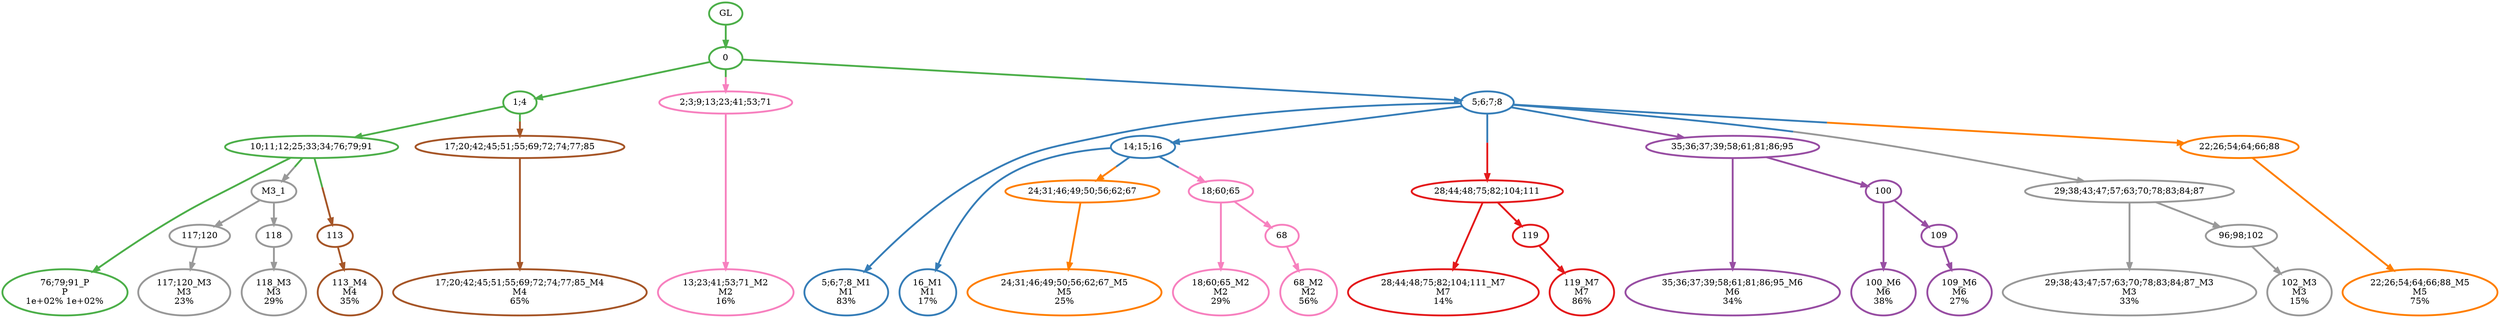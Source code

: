 digraph T {
	{
		rank=same
		37 [penwidth=3,colorscheme=set19,color=3,label="76;79;91_P\nP\n1e+02% 1e+02%"]
		36 [penwidth=3,colorscheme=set19,color=2,label="5;6;7;8_M1\nM1\n83%"]
		34 [penwidth=3,colorscheme=set19,color=2,label="16_M1\nM1\n17%"]
		33 [penwidth=3,colorscheme=set19,color=8,label="13;23;41;53;71_M2\nM2\n16%"]
		32 [penwidth=3,colorscheme=set19,color=8,label="18;60;65_M2\nM2\n29%"]
		30 [penwidth=3,colorscheme=set19,color=8,label="68_M2\nM2\n56%"]
		28 [penwidth=3,colorscheme=set19,color=9,label="117;120_M3\nM3\n23%"]
		26 [penwidth=3,colorscheme=set19,color=9,label="118_M3\nM3\n29%"]
		25 [penwidth=3,colorscheme=set19,color=9,label="29;38;43;47;57;63;70;78;83;84;87_M3\nM3\n33%"]
		23 [penwidth=3,colorscheme=set19,color=9,label="102_M3\nM3\n15%"]
		22 [penwidth=3,colorscheme=set19,color=7,label="113_M4\nM4\n35%"]
		21 [penwidth=3,colorscheme=set19,color=7,label="17;20;42;45;51;55;69;72;74;77;85_M4\nM4\n65%"]
		20 [penwidth=3,colorscheme=set19,color=5,label="24;31;46;49;50;56;62;67_M5\nM5\n25%"]
		19 [penwidth=3,colorscheme=set19,color=5,label="22;26;54;64;66;88_M5\nM5\n75%"]
		18 [penwidth=3,colorscheme=set19,color=4,label="35;36;37;39;58;61;81;86;95_M6\nM6\n34%"]
		16 [penwidth=3,colorscheme=set19,color=4,label="100_M6\nM6\n38%"]
		14 [penwidth=3,colorscheme=set19,color=4,label="109_M6\nM6\n27%"]
		13 [penwidth=3,colorscheme=set19,color=1,label="28;44;48;75;82;104;111_M7\nM7\n14%"]
		11 [penwidth=3,colorscheme=set19,color=1,label="119_M7\nM7\n86%"]
	}
	41 [penwidth=3,colorscheme=set19,color=3,label="GL"]
	40 [penwidth=3,colorscheme=set19,color=3,label="0"]
	39 [penwidth=3,colorscheme=set19,color=3,label="1;4"]
	38 [penwidth=3,colorscheme=set19,color=3,label="10;11;12;25;33;34;76;79;91"]
	35 [penwidth=3,colorscheme=set19,color=2,label="14;15;16"]
	31 [penwidth=3,colorscheme=set19,color=8,label="68"]
	29 [penwidth=3,colorscheme=set19,color=9,label="117;120"]
	27 [penwidth=3,colorscheme=set19,color=9,label="118"]
	24 [penwidth=3,colorscheme=set19,color=9,label="96;98;102"]
	17 [penwidth=3,colorscheme=set19,color=4,label="100"]
	15 [penwidth=3,colorscheme=set19,color=4,label="109"]
	12 [penwidth=3,colorscheme=set19,color=1,label="119"]
	10 [penwidth=3,colorscheme=set19,color=1,label="28;44;48;75;82;104;111"]
	9 [penwidth=3,colorscheme=set19,color=4,label="35;36;37;39;58;61;81;86;95"]
	8 [penwidth=3,colorscheme=set19,color=9,label="29;38;43;47;57;63;70;78;83;84;87"]
	7 [penwidth=3,colorscheme=set19,color=5,label="24;31;46;49;50;56;62;67"]
	6 [penwidth=3,colorscheme=set19,color=5,label="22;26;54;64;66;88"]
	5 [penwidth=3,colorscheme=set19,color=8,label="18;60;65"]
	4 [penwidth=3,colorscheme=set19,color=9,label="M3_1"]
	3 [penwidth=3,colorscheme=set19,color=7,label="113"]
	2 [penwidth=3,colorscheme=set19,color=7,label="17;20;42;45;51;55;69;72;74;77;85"]
	1 [penwidth=3,colorscheme=set19,color=8,label="2;3;9;13;23;41;53;71"]
	0 [penwidth=3,colorscheme=set19,color=2,label="5;6;7;8"]
	41 -> 40 [penwidth=3,colorscheme=set19,color=3]
	40 -> 39 [penwidth=3,colorscheme=set19,color=3]
	40 -> 1 [penwidth=3,colorscheme=set19,color="3;0.5:8"]
	40 -> 0 [penwidth=3,colorscheme=set19,color="3;0.5:2"]
	39 -> 38 [penwidth=3,colorscheme=set19,color=3]
	39 -> 2 [penwidth=3,colorscheme=set19,color="3;0.5:7"]
	38 -> 37 [penwidth=3,colorscheme=set19,color=3]
	38 -> 4 [penwidth=3,colorscheme=set19,color="3;0.5:9"]
	38 -> 3 [penwidth=3,colorscheme=set19,color="3;0.5:7"]
	35 -> 34 [penwidth=3,colorscheme=set19,color=2]
	35 -> 7 [penwidth=3,colorscheme=set19,color="2;0.5:5"]
	35 -> 5 [penwidth=3,colorscheme=set19,color="2;0.5:8"]
	31 -> 30 [penwidth=3,colorscheme=set19,color=8]
	29 -> 28 [penwidth=3,colorscheme=set19,color=9]
	27 -> 26 [penwidth=3,colorscheme=set19,color=9]
	24 -> 23 [penwidth=3,colorscheme=set19,color=9]
	17 -> 16 [penwidth=3,colorscheme=set19,color=4]
	17 -> 15 [penwidth=3,colorscheme=set19,color=4]
	15 -> 14 [penwidth=3,colorscheme=set19,color=4]
	12 -> 11 [penwidth=3,colorscheme=set19,color=1]
	10 -> 13 [penwidth=3,colorscheme=set19,color=1]
	10 -> 12 [penwidth=3,colorscheme=set19,color=1]
	9 -> 18 [penwidth=3,colorscheme=set19,color=4]
	9 -> 17 [penwidth=3,colorscheme=set19,color=4]
	8 -> 25 [penwidth=3,colorscheme=set19,color=9]
	8 -> 24 [penwidth=3,colorscheme=set19,color=9]
	7 -> 20 [penwidth=3,colorscheme=set19,color=5]
	6 -> 19 [penwidth=3,colorscheme=set19,color=5]
	5 -> 32 [penwidth=3,colorscheme=set19,color=8]
	5 -> 31 [penwidth=3,colorscheme=set19,color=8]
	4 -> 29 [penwidth=3,colorscheme=set19,color=9]
	4 -> 27 [penwidth=3,colorscheme=set19,color=9]
	3 -> 22 [penwidth=3,colorscheme=set19,color=7]
	2 -> 21 [penwidth=3,colorscheme=set19,color=7]
	1 -> 33 [penwidth=3,colorscheme=set19,color=8]
	0 -> 36 [penwidth=3,colorscheme=set19,color=2]
	0 -> 35 [penwidth=3,colorscheme=set19,color=2]
	0 -> 10 [penwidth=3,colorscheme=set19,color="2;0.5:1"]
	0 -> 9 [penwidth=3,colorscheme=set19,color="2;0.5:4"]
	0 -> 6 [penwidth=3,colorscheme=set19,color="2;0.5:5"]
	0 -> 8 [penwidth=3,colorscheme=set19,color="2;0.5:9"]
}

